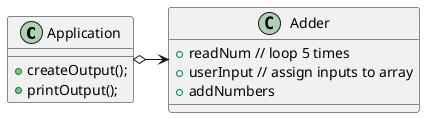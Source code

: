 @startuml
Application o-> Adder

class Application {
    + createOutput();
    + printOutput();
}

class Adder {
    + readNum // loop 5 times
    + userInput // assign inputs to array
    + addNumbers
}
@enduml